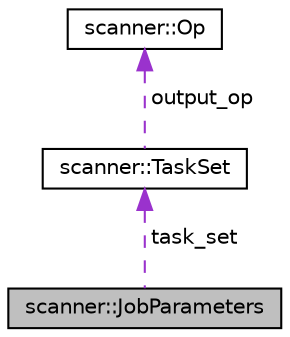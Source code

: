 digraph "scanner::JobParameters"
{
  edge [fontname="Helvetica",fontsize="10",labelfontname="Helvetica",labelfontsize="10"];
  node [fontname="Helvetica",fontsize="10",shape=record];
  Node1 [label="scanner::JobParameters",height=0.2,width=0.4,color="black", fillcolor="grey75", style="filled" fontcolor="black"];
  Node2 -> Node1 [dir="back",color="darkorchid3",fontsize="10",style="dashed",label=" task_set" ,fontname="Helvetica"];
  Node2 [label="scanner::TaskSet",height=0.2,width=0.4,color="black", fillcolor="white", style="filled",URL="$structscanner_1_1TaskSet.html"];
  Node3 -> Node2 [dir="back",color="darkorchid3",fontsize="10",style="dashed",label=" output_op" ,fontname="Helvetica"];
  Node3 [label="scanner::Op",height=0.2,width=0.4,color="black", fillcolor="white", style="filled",URL="$classscanner_1_1Op.html"];
}
